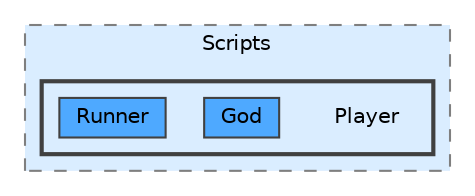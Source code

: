digraph "C:/Users/gameuser/Desktop/NewArgo/ARGO-Endless-Runner/Assets/Scripts/Player"
{
 // LATEX_PDF_SIZE
  bgcolor="transparent";
  edge [fontname=Helvetica,fontsize=10,labelfontname=Helvetica,labelfontsize=10];
  node [fontname=Helvetica,fontsize=10,shape=box,height=0.2,width=0.4];
  compound=true
  subgraph clusterdir_af5413a8905bce0705022ef095d12b21 {
    graph [ bgcolor="#daedff", pencolor="grey50", label="Scripts", fontname=Helvetica,fontsize=10 style="filled,dashed", URL="dir_af5413a8905bce0705022ef095d12b21.html",tooltip=""]
  subgraph clusterdir_ab6126d8d4a20880bdf12a652da16c7c {
    graph [ bgcolor="#daedff", pencolor="grey25", label="", fontname=Helvetica,fontsize=10 style="filled,bold", URL="dir_ab6126d8d4a20880bdf12a652da16c7c.html",tooltip=""]
    dir_ab6126d8d4a20880bdf12a652da16c7c [shape=plaintext, label="Player"];
  dir_8a4e8b4942b3795b43f4a88f97ee487c [label="God", fillcolor="#4ea9ff", color="grey25", style="filled", URL="dir_8a4e8b4942b3795b43f4a88f97ee487c.html",tooltip=""];
  dir_fd0b6c58380eb2beddda97c4a80c27e2 [label="Runner", fillcolor="#4ea9ff", color="grey25", style="filled", URL="dir_fd0b6c58380eb2beddda97c4a80c27e2.html",tooltip=""];
  }
  }
}
